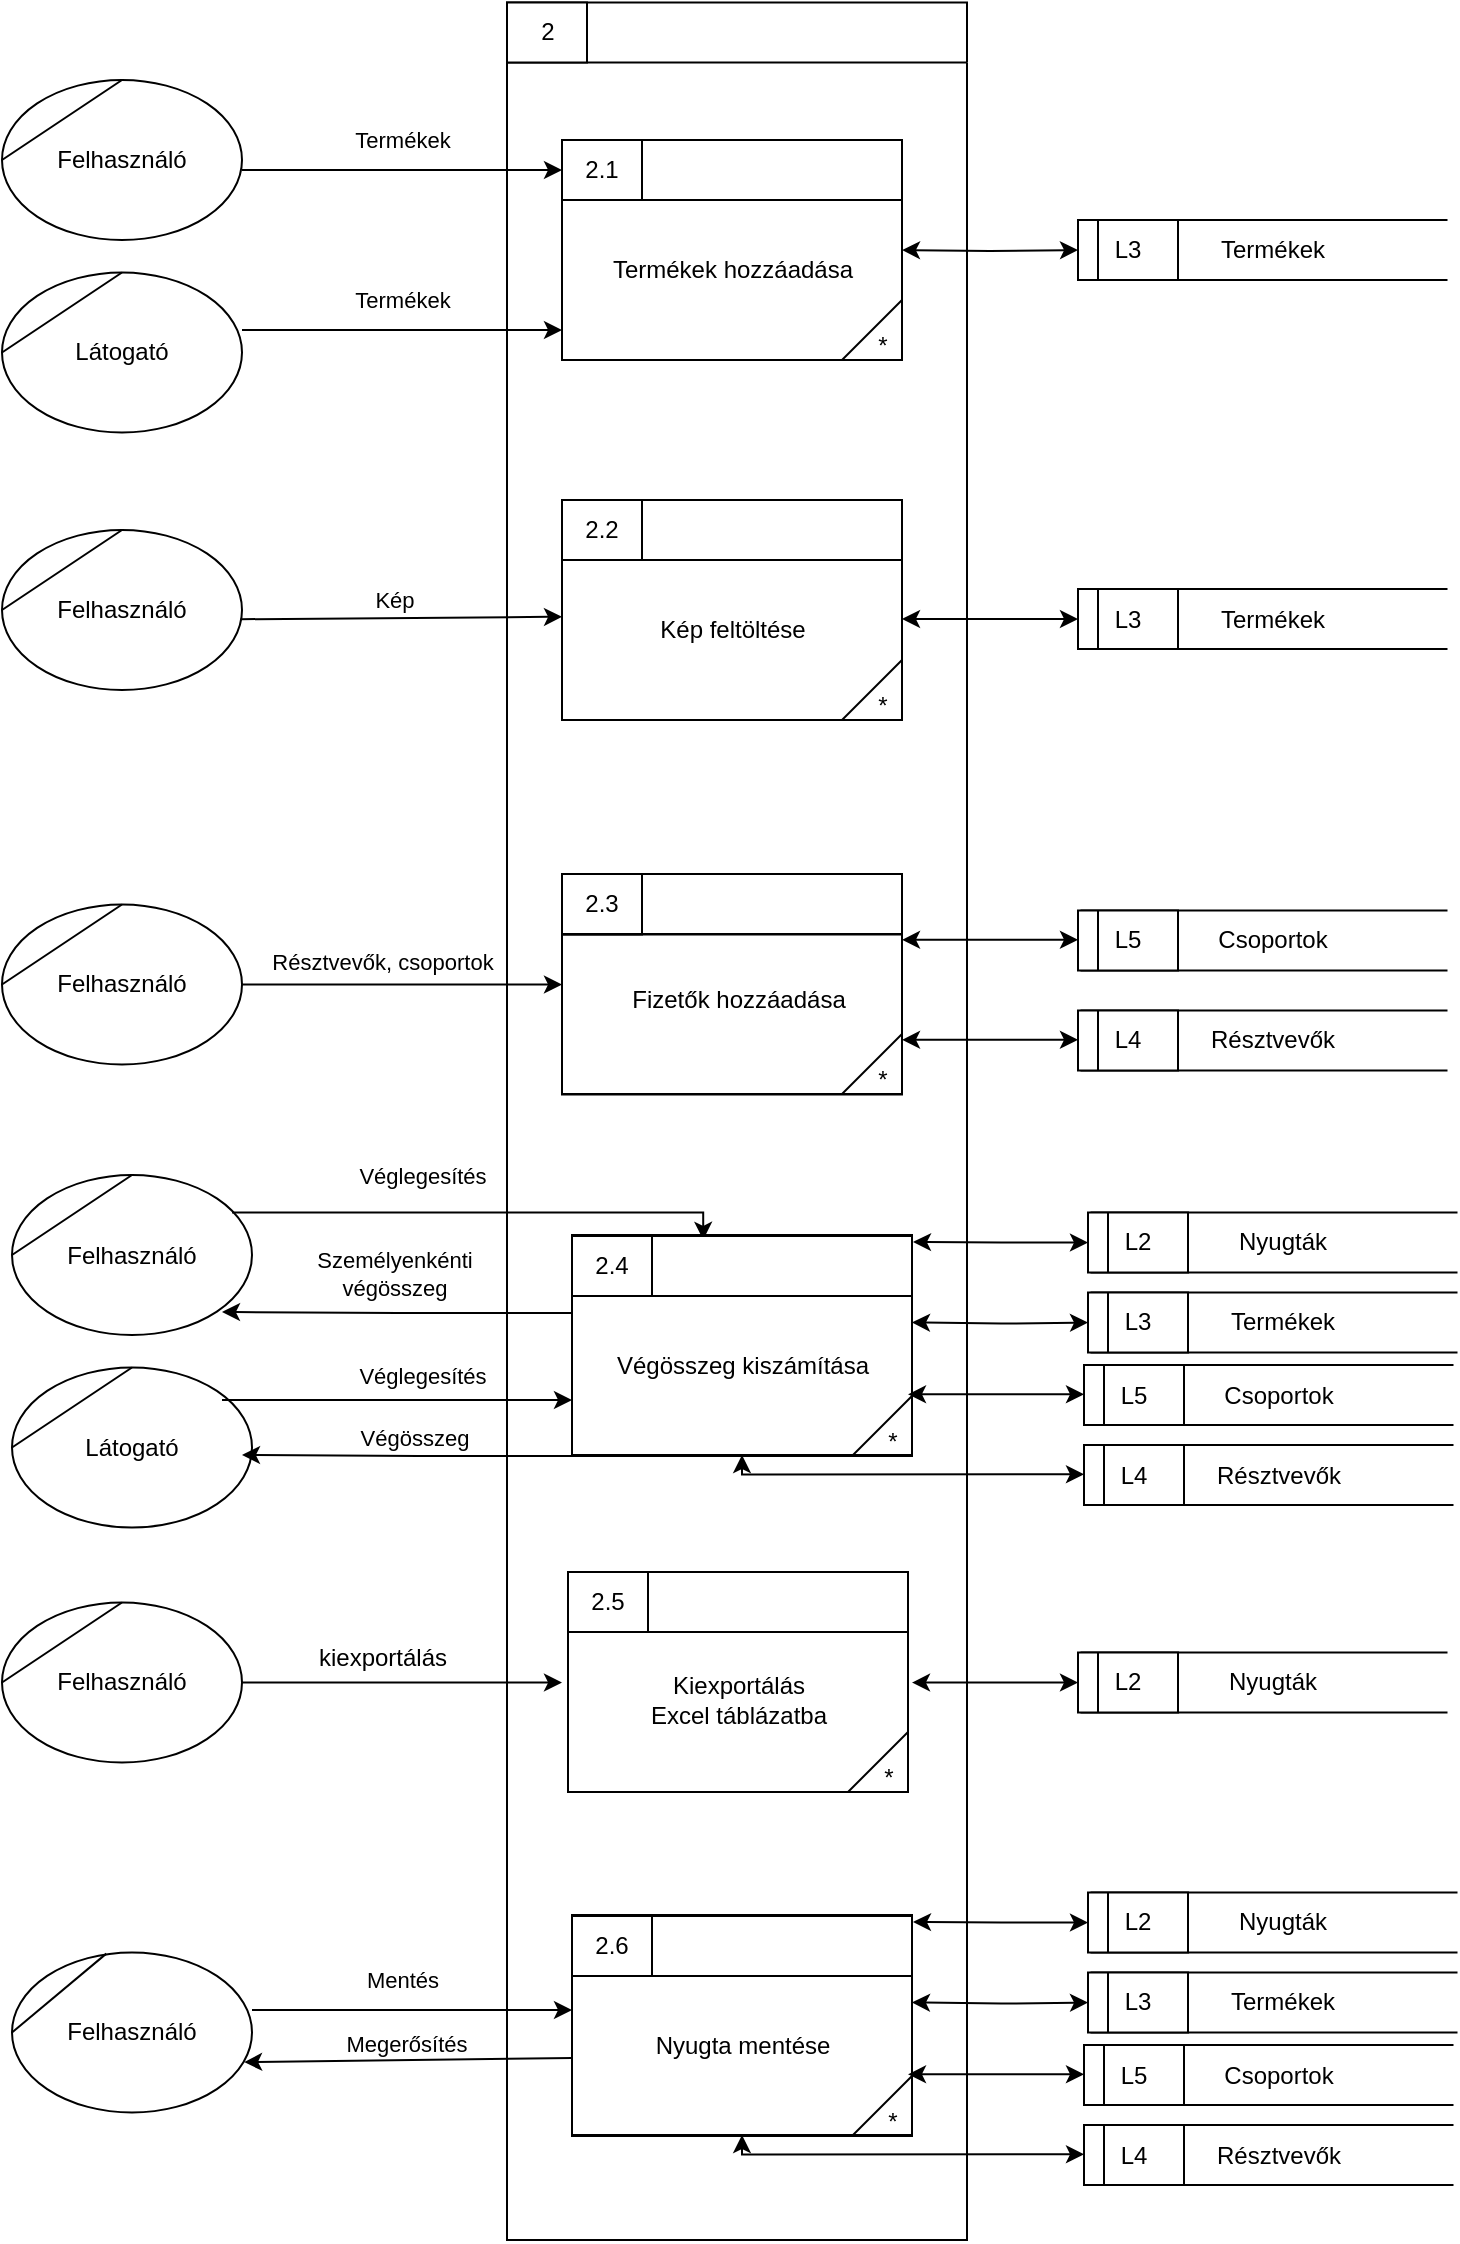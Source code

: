 <mxfile version="22.0.8" type="device">
  <diagram name="Page-1" id="NcO8Foy-ptRmXESLxO9y">
    <mxGraphModel dx="1909" dy="985" grid="1" gridSize="10" guides="1" tooltips="1" connect="1" arrows="1" fold="1" page="1" pageScale="1" pageWidth="1376" pageHeight="1154" math="0" shadow="0">
      <root>
        <mxCell id="0" />
        <mxCell id="1" parent="0" />
        <mxCell id="7KTR47xMdzolWMkDB3RZ-86" value="Felhasználó" style="ellipse;whiteSpace=wrap;html=1;container=1;" vertex="1" parent="1">
          <mxGeometry x="40" y="60" width="120" height="80" as="geometry" />
        </mxCell>
        <mxCell id="7KTR47xMdzolWMkDB3RZ-276" value="Felhasználó" style="ellipse;whiteSpace=wrap;html=1;container=1;" vertex="1" parent="1">
          <mxGeometry x="45" y="607.5" width="120" height="80" as="geometry" />
        </mxCell>
        <mxCell id="7KTR47xMdzolWMkDB3RZ-263" style="edgeStyle=orthogonalEdgeStyle;rounded=0;orthogonalLoop=1;jettySize=auto;html=1;entryX=0.386;entryY=0.022;entryDx=0;entryDy=0;entryPerimeter=0;" edge="1" parent="7KTR47xMdzolWMkDB3RZ-276" target="7KTR47xMdzolWMkDB3RZ-260">
          <mxGeometry relative="1" as="geometry">
            <mxPoint x="110" y="18.75" as="sourcePoint" />
            <mxPoint x="270" y="18.75" as="targetPoint" />
            <Array as="points">
              <mxPoint x="346" y="19" />
            </Array>
          </mxGeometry>
        </mxCell>
        <mxCell id="7KTR47xMdzolWMkDB3RZ-264" value="Véglegesítés" style="edgeLabel;html=1;align=center;verticalAlign=middle;resizable=0;points=[];" vertex="1" connectable="0" parent="7KTR47xMdzolWMkDB3RZ-263">
          <mxGeometry x="-0.256" y="1" relative="1" as="geometry">
            <mxPoint x="2" y="-18" as="offset" />
          </mxGeometry>
        </mxCell>
        <mxCell id="7KTR47xMdzolWMkDB3RZ-75" style="edgeStyle=orthogonalEdgeStyle;rounded=0;orthogonalLoop=1;jettySize=auto;html=1;startArrow=classic;startFill=1;" edge="1" parent="1" target="7KTR47xMdzolWMkDB3RZ-61">
          <mxGeometry relative="1" as="geometry">
            <mxPoint x="578" y="145" as="sourcePoint" />
          </mxGeometry>
        </mxCell>
        <mxCell id="7KTR47xMdzolWMkDB3RZ-61" value="" style="swimlane;whiteSpace=wrap;html=1;startSize=30;" vertex="1" parent="1">
          <mxGeometry x="320" y="90" width="170" height="110" as="geometry" />
        </mxCell>
        <mxCell id="7KTR47xMdzolWMkDB3RZ-62" value="2.1" style="rounded=0;whiteSpace=wrap;html=1;" vertex="1" parent="7KTR47xMdzolWMkDB3RZ-61">
          <mxGeometry width="40" height="30" as="geometry" />
        </mxCell>
        <mxCell id="7KTR47xMdzolWMkDB3RZ-63" value="Termékek hozzáadása" style="text;html=1;align=center;verticalAlign=middle;resizable=0;points=[];autosize=1;strokeColor=none;fillColor=none;" vertex="1" parent="7KTR47xMdzolWMkDB3RZ-61">
          <mxGeometry x="15" y="50" width="140" height="30" as="geometry" />
        </mxCell>
        <mxCell id="7KTR47xMdzolWMkDB3RZ-73" style="edgeStyle=orthogonalEdgeStyle;rounded=0;orthogonalLoop=1;jettySize=auto;html=1;" edge="1" parent="1">
          <mxGeometry relative="1" as="geometry">
            <mxPoint x="160" y="105" as="sourcePoint" />
            <mxPoint x="320" y="105.0" as="targetPoint" />
          </mxGeometry>
        </mxCell>
        <mxCell id="7KTR47xMdzolWMkDB3RZ-226" value="Termékek" style="edgeLabel;html=1;align=center;verticalAlign=middle;resizable=0;points=[];" vertex="1" connectable="0" parent="7KTR47xMdzolWMkDB3RZ-73">
          <mxGeometry x="-0.256" y="1" relative="1" as="geometry">
            <mxPoint x="20" y="-14" as="offset" />
          </mxGeometry>
        </mxCell>
        <mxCell id="7KTR47xMdzolWMkDB3RZ-78" value="" style="group" vertex="1" connectable="0" parent="1">
          <mxGeometry x="320" y="270" width="175" height="118" as="geometry" />
        </mxCell>
        <mxCell id="7KTR47xMdzolWMkDB3RZ-79" value="" style="swimlane;whiteSpace=wrap;html=1;startSize=30;" vertex="1" parent="7KTR47xMdzolWMkDB3RZ-78">
          <mxGeometry width="170" height="110" as="geometry" />
        </mxCell>
        <mxCell id="7KTR47xMdzolWMkDB3RZ-80" value="2.2" style="rounded=0;whiteSpace=wrap;html=1;" vertex="1" parent="7KTR47xMdzolWMkDB3RZ-79">
          <mxGeometry width="40" height="30" as="geometry" />
        </mxCell>
        <mxCell id="7KTR47xMdzolWMkDB3RZ-81" value="" style="endArrow=none;html=1;rounded=0;" edge="1" parent="7KTR47xMdzolWMkDB3RZ-79">
          <mxGeometry width="50" height="50" relative="1" as="geometry">
            <mxPoint x="140" y="110" as="sourcePoint" />
            <mxPoint x="170" y="80" as="targetPoint" />
          </mxGeometry>
        </mxCell>
        <mxCell id="7KTR47xMdzolWMkDB3RZ-83" value="Kép feltöltése" style="text;html=1;align=center;verticalAlign=middle;resizable=0;points=[];autosize=1;strokeColor=none;fillColor=none;" vertex="1" parent="7KTR47xMdzolWMkDB3RZ-79">
          <mxGeometry x="35" y="50" width="100" height="30" as="geometry" />
        </mxCell>
        <mxCell id="7KTR47xMdzolWMkDB3RZ-82" value="*" style="text;html=1;align=center;verticalAlign=middle;resizable=0;points=[];autosize=1;strokeColor=none;fillColor=none;" vertex="1" parent="7KTR47xMdzolWMkDB3RZ-78">
          <mxGeometry x="145" y="88" width="30" height="30" as="geometry" />
        </mxCell>
        <mxCell id="7KTR47xMdzolWMkDB3RZ-85" value="" style="group" vertex="1" connectable="0" parent="1">
          <mxGeometry x="40" y="105" width="120" height="80" as="geometry" />
        </mxCell>
        <mxCell id="7KTR47xMdzolWMkDB3RZ-87" value="" style="endArrow=none;html=1;rounded=0;exitX=0;exitY=0.5;exitDx=0;exitDy=0;" edge="1" parent="7KTR47xMdzolWMkDB3RZ-85" source="7KTR47xMdzolWMkDB3RZ-86">
          <mxGeometry width="50" height="50" relative="1" as="geometry">
            <mxPoint x="10" y="5" as="sourcePoint" />
            <mxPoint x="60" y="-45" as="targetPoint" />
          </mxGeometry>
        </mxCell>
        <mxCell id="7KTR47xMdzolWMkDB3RZ-88" value="" style="group" vertex="1" connectable="0" parent="1">
          <mxGeometry x="40" y="278" width="120" height="80" as="geometry" />
        </mxCell>
        <mxCell id="7KTR47xMdzolWMkDB3RZ-89" value="" style="group" vertex="1" connectable="0" parent="7KTR47xMdzolWMkDB3RZ-88">
          <mxGeometry width="120" height="80" as="geometry" />
        </mxCell>
        <mxCell id="7KTR47xMdzolWMkDB3RZ-90" value="Felhasználó" style="ellipse;whiteSpace=wrap;html=1;container=1;" vertex="1" parent="7KTR47xMdzolWMkDB3RZ-89">
          <mxGeometry y="7" width="120" height="80" as="geometry" />
        </mxCell>
        <mxCell id="7KTR47xMdzolWMkDB3RZ-91" value="" style="endArrow=none;html=1;rounded=0;exitX=0;exitY=0.5;exitDx=0;exitDy=0;" edge="1" parent="7KTR47xMdzolWMkDB3RZ-89" source="7KTR47xMdzolWMkDB3RZ-90">
          <mxGeometry width="50" height="50" relative="1" as="geometry">
            <mxPoint x="10" y="57" as="sourcePoint" />
            <mxPoint x="60" y="7" as="targetPoint" />
          </mxGeometry>
        </mxCell>
        <mxCell id="7KTR47xMdzolWMkDB3RZ-92" style="rounded=0;orthogonalLoop=1;jettySize=auto;html=1;exitX=0.994;exitY=0.328;exitDx=0;exitDy=0;exitPerimeter=0;" edge="1" parent="1">
          <mxGeometry relative="1" as="geometry">
            <mxPoint x="159.28" y="329.62" as="sourcePoint" />
            <mxPoint x="320" y="328.38" as="targetPoint" />
          </mxGeometry>
        </mxCell>
        <mxCell id="7KTR47xMdzolWMkDB3RZ-232" value="Kép" style="edgeLabel;html=1;align=center;verticalAlign=middle;resizable=0;points=[];" vertex="1" connectable="0" parent="7KTR47xMdzolWMkDB3RZ-92">
          <mxGeometry x="-0.045" y="-2" relative="1" as="geometry">
            <mxPoint y="-11" as="offset" />
          </mxGeometry>
        </mxCell>
        <mxCell id="7KTR47xMdzolWMkDB3RZ-96" value="" style="shape=partialRectangle;whiteSpace=wrap;html=1;bottom=1;right=1;left=1;top=0;fillColor=none;routingCenterX=-0.5;rotation=90;" vertex="1" parent="1">
          <mxGeometry x="656" y="770" width="30" height="182.5" as="geometry" />
        </mxCell>
        <mxCell id="7KTR47xMdzolWMkDB3RZ-97" value="L2" style="rounded=0;whiteSpace=wrap;html=1;container=1;" vertex="1" parent="1">
          <mxGeometry x="578" y="846.25" width="50" height="30" as="geometry">
            <mxRectangle x="610" y="396.25" width="50" height="30" as="alternateBounds" />
          </mxGeometry>
        </mxCell>
        <mxCell id="7KTR47xMdzolWMkDB3RZ-98" value="" style="endArrow=none;html=1;rounded=0;entryX=0.25;entryY=0;entryDx=0;entryDy=0;exitX=0.25;exitY=1;exitDx=0;exitDy=0;" edge="1" parent="7KTR47xMdzolWMkDB3RZ-97">
          <mxGeometry width="50" height="50" relative="1" as="geometry">
            <mxPoint x="10" y="30" as="sourcePoint" />
            <mxPoint x="10" as="targetPoint" />
          </mxGeometry>
        </mxCell>
        <mxCell id="7KTR47xMdzolWMkDB3RZ-108" value="Nyugták" style="text;html=1;align=center;verticalAlign=middle;resizable=0;points=[];autosize=1;strokeColor=none;fillColor=none;" vertex="1" parent="1">
          <mxGeometry x="640" y="846.25" width="70" height="30" as="geometry" />
        </mxCell>
        <mxCell id="7KTR47xMdzolWMkDB3RZ-109" value="" style="shape=partialRectangle;whiteSpace=wrap;html=1;bottom=1;right=1;left=1;top=0;fillColor=none;routingCenterX=-0.5;rotation=90;" vertex="1" parent="1">
          <mxGeometry x="656" y="53.75" width="30" height="182.5" as="geometry" />
        </mxCell>
        <mxCell id="7KTR47xMdzolWMkDB3RZ-110" value="L3" style="rounded=0;whiteSpace=wrap;html=1;container=1;" vertex="1" parent="1">
          <mxGeometry x="578" y="130" width="50" height="30" as="geometry">
            <mxRectangle x="610" y="396.25" width="50" height="30" as="alternateBounds" />
          </mxGeometry>
        </mxCell>
        <mxCell id="7KTR47xMdzolWMkDB3RZ-111" value="" style="endArrow=none;html=1;rounded=0;entryX=0.25;entryY=0;entryDx=0;entryDy=0;exitX=0.25;exitY=1;exitDx=0;exitDy=0;" edge="1" parent="7KTR47xMdzolWMkDB3RZ-110">
          <mxGeometry width="50" height="50" relative="1" as="geometry">
            <mxPoint x="10" y="30" as="sourcePoint" />
            <mxPoint x="10" as="targetPoint" />
          </mxGeometry>
        </mxCell>
        <mxCell id="7KTR47xMdzolWMkDB3RZ-112" value="Termékek" style="text;html=1;align=center;verticalAlign=middle;resizable=0;points=[];autosize=1;strokeColor=none;fillColor=none;" vertex="1" parent="1">
          <mxGeometry x="635" y="130" width="80" height="30" as="geometry" />
        </mxCell>
        <mxCell id="7KTR47xMdzolWMkDB3RZ-185" value="" style="group" vertex="1" connectable="0" parent="1">
          <mxGeometry x="40" y="480.25" width="120" height="80" as="geometry" />
        </mxCell>
        <mxCell id="7KTR47xMdzolWMkDB3RZ-186" value="" style="group" vertex="1" connectable="0" parent="7KTR47xMdzolWMkDB3RZ-185">
          <mxGeometry y="-8" width="120" height="80" as="geometry" />
        </mxCell>
        <mxCell id="7KTR47xMdzolWMkDB3RZ-187" value="Felhasználó" style="ellipse;whiteSpace=wrap;html=1;container=1;" vertex="1" parent="7KTR47xMdzolWMkDB3RZ-186">
          <mxGeometry width="120" height="80" as="geometry" />
        </mxCell>
        <mxCell id="7KTR47xMdzolWMkDB3RZ-188" value="" style="endArrow=none;html=1;rounded=0;exitX=0;exitY=0.5;exitDx=0;exitDy=0;" edge="1" parent="7KTR47xMdzolWMkDB3RZ-186" source="7KTR47xMdzolWMkDB3RZ-187">
          <mxGeometry width="50" height="50" relative="1" as="geometry">
            <mxPoint x="10" y="50" as="sourcePoint" />
            <mxPoint x="60" as="targetPoint" />
          </mxGeometry>
        </mxCell>
        <mxCell id="7KTR47xMdzolWMkDB3RZ-189" value="" style="swimlane;whiteSpace=wrap;html=1;startSize=30;" vertex="1" parent="1">
          <mxGeometry x="320" y="457.25" width="170" height="110" as="geometry" />
        </mxCell>
        <mxCell id="7KTR47xMdzolWMkDB3RZ-190" value="2.3" style="rounded=0;whiteSpace=wrap;html=1;" vertex="1" parent="7KTR47xMdzolWMkDB3RZ-189">
          <mxGeometry width="40" height="30" as="geometry" />
        </mxCell>
        <mxCell id="7KTR47xMdzolWMkDB3RZ-191" value="Fizetők hozzáadása" style="text;html=1;align=center;verticalAlign=middle;resizable=0;points=[];autosize=1;strokeColor=none;fillColor=none;" vertex="1" parent="7KTR47xMdzolWMkDB3RZ-189">
          <mxGeometry x="22.5" y="48" width="130" height="30" as="geometry" />
        </mxCell>
        <mxCell id="7KTR47xMdzolWMkDB3RZ-192" value="" style="shape=partialRectangle;whiteSpace=wrap;html=1;bottom=1;right=1;left=1;top=0;fillColor=none;routingCenterX=-0.5;rotation=90;" vertex="1" parent="1">
          <mxGeometry x="656" y="449" width="30" height="182.5" as="geometry" />
        </mxCell>
        <mxCell id="7KTR47xMdzolWMkDB3RZ-193" value="L4" style="rounded=0;whiteSpace=wrap;html=1;container=1;" vertex="1" parent="1">
          <mxGeometry x="578" y="525.25" width="50" height="30" as="geometry">
            <mxRectangle x="610" y="396.25" width="50" height="30" as="alternateBounds" />
          </mxGeometry>
        </mxCell>
        <mxCell id="7KTR47xMdzolWMkDB3RZ-194" value="" style="endArrow=none;html=1;rounded=0;entryX=0.25;entryY=0;entryDx=0;entryDy=0;exitX=0.25;exitY=1;exitDx=0;exitDy=0;" edge="1" parent="7KTR47xMdzolWMkDB3RZ-193">
          <mxGeometry width="50" height="50" relative="1" as="geometry">
            <mxPoint x="10" y="30" as="sourcePoint" />
            <mxPoint x="10" as="targetPoint" />
          </mxGeometry>
        </mxCell>
        <mxCell id="7KTR47xMdzolWMkDB3RZ-195" value="Résztvevők" style="text;html=1;align=center;verticalAlign=middle;resizable=0;points=[];autosize=1;strokeColor=none;fillColor=none;" vertex="1" parent="1">
          <mxGeometry x="630" y="525.25" width="90" height="30" as="geometry" />
        </mxCell>
        <mxCell id="7KTR47xMdzolWMkDB3RZ-196" style="edgeStyle=orthogonalEdgeStyle;rounded=0;orthogonalLoop=1;jettySize=auto;html=1;startArrow=classic;startFill=1;" edge="1" parent="1">
          <mxGeometry relative="1" as="geometry">
            <mxPoint x="578" y="539.91" as="sourcePoint" />
            <mxPoint x="490" y="539.91" as="targetPoint" />
          </mxGeometry>
        </mxCell>
        <mxCell id="7KTR47xMdzolWMkDB3RZ-197" style="rounded=0;orthogonalLoop=1;jettySize=auto;html=1;" edge="1" parent="1" source="7KTR47xMdzolWMkDB3RZ-187" target="7KTR47xMdzolWMkDB3RZ-189">
          <mxGeometry relative="1" as="geometry">
            <mxPoint x="159" y="505.25" as="sourcePoint" />
            <mxPoint x="320" y="504.25" as="targetPoint" />
          </mxGeometry>
        </mxCell>
        <mxCell id="7KTR47xMdzolWMkDB3RZ-198" value="Résztvevők, csoportok" style="edgeLabel;html=1;align=center;verticalAlign=middle;resizable=0;points=[];" vertex="1" connectable="0" parent="7KTR47xMdzolWMkDB3RZ-197">
          <mxGeometry x="-0.163" y="2" relative="1" as="geometry">
            <mxPoint x="3" y="-10" as="offset" />
          </mxGeometry>
        </mxCell>
        <mxCell id="7KTR47xMdzolWMkDB3RZ-199" value="" style="shape=partialRectangle;whiteSpace=wrap;html=1;bottom=1;right=1;left=1;top=0;fillColor=none;routingCenterX=-0.5;rotation=90;" vertex="1" parent="1">
          <mxGeometry x="656" y="399" width="30" height="182.5" as="geometry" />
        </mxCell>
        <mxCell id="7KTR47xMdzolWMkDB3RZ-200" value="L5" style="rounded=0;whiteSpace=wrap;html=1;container=1;" vertex="1" parent="1">
          <mxGeometry x="578" y="475.25" width="50" height="30" as="geometry">
            <mxRectangle x="610" y="396.25" width="50" height="30" as="alternateBounds" />
          </mxGeometry>
        </mxCell>
        <mxCell id="7KTR47xMdzolWMkDB3RZ-201" value="" style="endArrow=none;html=1;rounded=0;entryX=0.25;entryY=0;entryDx=0;entryDy=0;exitX=0.25;exitY=1;exitDx=0;exitDy=0;" edge="1" parent="7KTR47xMdzolWMkDB3RZ-200">
          <mxGeometry width="50" height="50" relative="1" as="geometry">
            <mxPoint x="10" y="30" as="sourcePoint" />
            <mxPoint x="10" as="targetPoint" />
          </mxGeometry>
        </mxCell>
        <mxCell id="7KTR47xMdzolWMkDB3RZ-202" value="Csoportok" style="text;html=1;align=center;verticalAlign=middle;resizable=0;points=[];autosize=1;strokeColor=none;fillColor=none;" vertex="1" parent="1">
          <mxGeometry x="635" y="475.25" width="80" height="30" as="geometry" />
        </mxCell>
        <mxCell id="7KTR47xMdzolWMkDB3RZ-203" style="edgeStyle=orthogonalEdgeStyle;rounded=0;orthogonalLoop=1;jettySize=auto;html=1;startArrow=classic;startFill=1;" edge="1" parent="1">
          <mxGeometry relative="1" as="geometry">
            <mxPoint x="578" y="489.91" as="sourcePoint" />
            <mxPoint x="490" y="489.91" as="targetPoint" />
          </mxGeometry>
        </mxCell>
        <mxCell id="7KTR47xMdzolWMkDB3RZ-207" style="edgeStyle=orthogonalEdgeStyle;rounded=0;orthogonalLoop=1;jettySize=auto;html=1;startArrow=classic;startFill=1;" edge="1" parent="1">
          <mxGeometry relative="1" as="geometry">
            <mxPoint x="578" y="861.25" as="sourcePoint" />
            <mxPoint x="495" y="861.292" as="targetPoint" />
          </mxGeometry>
        </mxCell>
        <mxCell id="7KTR47xMdzolWMkDB3RZ-212" style="edgeStyle=orthogonalEdgeStyle;rounded=0;orthogonalLoop=1;jettySize=auto;html=1;" edge="1" parent="1">
          <mxGeometry relative="1" as="geometry">
            <mxPoint x="160" y="861.25" as="sourcePoint" />
            <mxPoint x="320" y="861.292" as="targetPoint" />
          </mxGeometry>
        </mxCell>
        <mxCell id="7KTR47xMdzolWMkDB3RZ-213" value="kiexportálás" style="text;html=1;align=center;verticalAlign=middle;resizable=0;points=[];autosize=1;strokeColor=none;fillColor=none;" vertex="1" parent="1">
          <mxGeometry x="185" y="834.25" width="90" height="30" as="geometry" />
        </mxCell>
        <mxCell id="7KTR47xMdzolWMkDB3RZ-220" value="" style="group" vertex="1" connectable="0" parent="1">
          <mxGeometry x="40" y="162" width="120" height="80" as="geometry" />
        </mxCell>
        <mxCell id="7KTR47xMdzolWMkDB3RZ-221" value="" style="group" vertex="1" connectable="0" parent="7KTR47xMdzolWMkDB3RZ-220">
          <mxGeometry y="-5.75" width="120" height="80" as="geometry" />
        </mxCell>
        <mxCell id="7KTR47xMdzolWMkDB3RZ-222" value="Látogató" style="ellipse;whiteSpace=wrap;html=1;container=1;" vertex="1" parent="7KTR47xMdzolWMkDB3RZ-221">
          <mxGeometry width="120" height="80" as="geometry" />
        </mxCell>
        <mxCell id="7KTR47xMdzolWMkDB3RZ-277" value="" style="endArrow=none;html=1;rounded=0;exitX=0;exitY=0.5;exitDx=0;exitDy=0;" edge="1" parent="7KTR47xMdzolWMkDB3RZ-222">
          <mxGeometry width="50" height="50" relative="1" as="geometry">
            <mxPoint y="40" as="sourcePoint" />
            <mxPoint x="60" as="targetPoint" />
          </mxGeometry>
        </mxCell>
        <mxCell id="7KTR47xMdzolWMkDB3RZ-224" style="edgeStyle=orthogonalEdgeStyle;rounded=0;orthogonalLoop=1;jettySize=auto;html=1;" edge="1" parent="1">
          <mxGeometry relative="1" as="geometry">
            <mxPoint x="160" y="185" as="sourcePoint" />
            <mxPoint x="320" y="185.0" as="targetPoint" />
          </mxGeometry>
        </mxCell>
        <mxCell id="7KTR47xMdzolWMkDB3RZ-227" value="Termékek" style="edgeLabel;html=1;align=center;verticalAlign=middle;resizable=0;points=[];" vertex="1" connectable="0" parent="7KTR47xMdzolWMkDB3RZ-224">
          <mxGeometry x="-0.084" y="3" relative="1" as="geometry">
            <mxPoint x="6" y="-12" as="offset" />
          </mxGeometry>
        </mxCell>
        <mxCell id="7KTR47xMdzolWMkDB3RZ-233" style="edgeStyle=orthogonalEdgeStyle;rounded=0;orthogonalLoop=1;jettySize=auto;html=1;startArrow=classic;startFill=1;" edge="1" parent="1">
          <mxGeometry relative="1" as="geometry">
            <mxPoint x="578" y="329.5" as="sourcePoint" />
            <mxPoint x="490" y="329.5" as="targetPoint" />
          </mxGeometry>
        </mxCell>
        <mxCell id="7KTR47xMdzolWMkDB3RZ-234" value="" style="shape=partialRectangle;whiteSpace=wrap;html=1;bottom=1;right=1;left=1;top=0;fillColor=none;routingCenterX=-0.5;rotation=90;" vertex="1" parent="1">
          <mxGeometry x="656" y="238.25" width="30" height="182.5" as="geometry" />
        </mxCell>
        <mxCell id="7KTR47xMdzolWMkDB3RZ-235" value="L3" style="rounded=0;whiteSpace=wrap;html=1;container=1;" vertex="1" parent="1">
          <mxGeometry x="578" y="314.5" width="50" height="30" as="geometry">
            <mxRectangle x="610" y="396.25" width="50" height="30" as="alternateBounds" />
          </mxGeometry>
        </mxCell>
        <mxCell id="7KTR47xMdzolWMkDB3RZ-236" value="" style="endArrow=none;html=1;rounded=0;entryX=0.25;entryY=0;entryDx=0;entryDy=0;exitX=0.25;exitY=1;exitDx=0;exitDy=0;" edge="1" parent="7KTR47xMdzolWMkDB3RZ-235">
          <mxGeometry width="50" height="50" relative="1" as="geometry">
            <mxPoint x="10" y="30" as="sourcePoint" />
            <mxPoint x="10" as="targetPoint" />
          </mxGeometry>
        </mxCell>
        <mxCell id="7KTR47xMdzolWMkDB3RZ-237" value="Termékek" style="text;html=1;align=center;verticalAlign=middle;resizable=0;points=[];autosize=1;strokeColor=none;fillColor=none;" vertex="1" parent="1">
          <mxGeometry x="635" y="314.5" width="80" height="30" as="geometry" />
        </mxCell>
        <mxCell id="7KTR47xMdzolWMkDB3RZ-239" value="" style="group" vertex="1" connectable="0" parent="1">
          <mxGeometry x="40" y="821.25" width="120" height="80" as="geometry" />
        </mxCell>
        <mxCell id="7KTR47xMdzolWMkDB3RZ-240" value="Felhasználó" style="ellipse;whiteSpace=wrap;html=1;container=1;" vertex="1" parent="7KTR47xMdzolWMkDB3RZ-239">
          <mxGeometry width="120" height="80" as="geometry" />
        </mxCell>
        <mxCell id="7KTR47xMdzolWMkDB3RZ-241" value="" style="endArrow=none;html=1;rounded=0;exitX=0;exitY=0.5;exitDx=0;exitDy=0;" edge="1" parent="7KTR47xMdzolWMkDB3RZ-239" source="7KTR47xMdzolWMkDB3RZ-240">
          <mxGeometry width="50" height="50" relative="1" as="geometry">
            <mxPoint x="10" y="50" as="sourcePoint" />
            <mxPoint x="60" as="targetPoint" />
          </mxGeometry>
        </mxCell>
        <mxCell id="7KTR47xMdzolWMkDB3RZ-259" style="edgeStyle=orthogonalEdgeStyle;rounded=0;orthogonalLoop=1;jettySize=auto;html=1;startArrow=classic;startFill=1;" edge="1" parent="1">
          <mxGeometry relative="1" as="geometry">
            <mxPoint x="583" y="681.25" as="sourcePoint" />
            <mxPoint x="495" y="681.224" as="targetPoint" />
          </mxGeometry>
        </mxCell>
        <mxCell id="7KTR47xMdzolWMkDB3RZ-260" value="" style="swimlane;whiteSpace=wrap;html=1;startSize=30;" vertex="1" parent="1">
          <mxGeometry x="325" y="637.5" width="170" height="110" as="geometry" />
        </mxCell>
        <mxCell id="7KTR47xMdzolWMkDB3RZ-261" value="2.4" style="rounded=0;whiteSpace=wrap;html=1;" vertex="1" parent="7KTR47xMdzolWMkDB3RZ-260">
          <mxGeometry width="40" height="30" as="geometry" />
        </mxCell>
        <mxCell id="7KTR47xMdzolWMkDB3RZ-262" value="Végösszeg kiszámítása" style="text;html=1;align=center;verticalAlign=middle;resizable=0;points=[];autosize=1;strokeColor=none;fillColor=none;" vertex="1" parent="7KTR47xMdzolWMkDB3RZ-260">
          <mxGeometry x="10" y="50" width="150" height="30" as="geometry" />
        </mxCell>
        <mxCell id="7KTR47xMdzolWMkDB3RZ-265" value="" style="group" vertex="1" connectable="0" parent="1">
          <mxGeometry x="45" y="652.5" width="120" height="80" as="geometry" />
        </mxCell>
        <mxCell id="7KTR47xMdzolWMkDB3RZ-266" value="" style="endArrow=none;html=1;rounded=0;exitX=0;exitY=0.5;exitDx=0;exitDy=0;" edge="1" parent="7KTR47xMdzolWMkDB3RZ-265" source="7KTR47xMdzolWMkDB3RZ-276">
          <mxGeometry width="50" height="50" relative="1" as="geometry">
            <mxPoint x="10" y="5" as="sourcePoint" />
            <mxPoint x="60" y="-45" as="targetPoint" />
          </mxGeometry>
        </mxCell>
        <mxCell id="7KTR47xMdzolWMkDB3RZ-267" value="" style="shape=partialRectangle;whiteSpace=wrap;html=1;bottom=1;right=1;left=1;top=0;fillColor=none;routingCenterX=-0.5;rotation=90;" vertex="1" parent="1">
          <mxGeometry x="661" y="590" width="30" height="182.5" as="geometry" />
        </mxCell>
        <mxCell id="7KTR47xMdzolWMkDB3RZ-268" value="L3" style="rounded=0;whiteSpace=wrap;html=1;container=1;" vertex="1" parent="1">
          <mxGeometry x="583" y="666.25" width="50" height="30" as="geometry">
            <mxRectangle x="610" y="396.25" width="50" height="30" as="alternateBounds" />
          </mxGeometry>
        </mxCell>
        <mxCell id="7KTR47xMdzolWMkDB3RZ-269" value="" style="endArrow=none;html=1;rounded=0;entryX=0.25;entryY=0;entryDx=0;entryDy=0;exitX=0.25;exitY=1;exitDx=0;exitDy=0;" edge="1" parent="7KTR47xMdzolWMkDB3RZ-268">
          <mxGeometry width="50" height="50" relative="1" as="geometry">
            <mxPoint x="10" y="30" as="sourcePoint" />
            <mxPoint x="10" as="targetPoint" />
          </mxGeometry>
        </mxCell>
        <mxCell id="7KTR47xMdzolWMkDB3RZ-270" value="Termékek" style="text;html=1;align=center;verticalAlign=middle;resizable=0;points=[];autosize=1;strokeColor=none;fillColor=none;" vertex="1" parent="1">
          <mxGeometry x="640" y="666.25" width="80" height="30" as="geometry" />
        </mxCell>
        <mxCell id="7KTR47xMdzolWMkDB3RZ-271" value="" style="group" vertex="1" connectable="0" parent="1">
          <mxGeometry x="45" y="709.5" width="120" height="80" as="geometry" />
        </mxCell>
        <mxCell id="7KTR47xMdzolWMkDB3RZ-272" value="" style="group" vertex="1" connectable="0" parent="7KTR47xMdzolWMkDB3RZ-271">
          <mxGeometry y="-5.75" width="120" height="80" as="geometry" />
        </mxCell>
        <mxCell id="7KTR47xMdzolWMkDB3RZ-273" value="Látogató" style="ellipse;whiteSpace=wrap;html=1;container=1;" vertex="1" parent="7KTR47xMdzolWMkDB3RZ-272">
          <mxGeometry width="120" height="80" as="geometry" />
        </mxCell>
        <mxCell id="7KTR47xMdzolWMkDB3RZ-278" value="" style="endArrow=none;html=1;rounded=0;exitX=0;exitY=0.5;exitDx=0;exitDy=0;" edge="1" parent="7KTR47xMdzolWMkDB3RZ-273">
          <mxGeometry width="50" height="50" relative="1" as="geometry">
            <mxPoint y="40" as="sourcePoint" />
            <mxPoint x="60" as="targetPoint" />
          </mxGeometry>
        </mxCell>
        <mxCell id="7KTR47xMdzolWMkDB3RZ-274" style="edgeStyle=orthogonalEdgeStyle;rounded=0;orthogonalLoop=1;jettySize=auto;html=1;" edge="1" parent="1">
          <mxGeometry relative="1" as="geometry">
            <mxPoint x="150" y="720" as="sourcePoint" />
            <mxPoint x="325" y="720.0" as="targetPoint" />
          </mxGeometry>
        </mxCell>
        <mxCell id="7KTR47xMdzolWMkDB3RZ-275" value="Véglegesítés" style="edgeLabel;html=1;align=center;verticalAlign=middle;resizable=0;points=[];" vertex="1" connectable="0" parent="7KTR47xMdzolWMkDB3RZ-274">
          <mxGeometry x="-0.084" y="3" relative="1" as="geometry">
            <mxPoint x="20" y="-9" as="offset" />
          </mxGeometry>
        </mxCell>
        <mxCell id="7KTR47xMdzolWMkDB3RZ-279" style="edgeStyle=orthogonalEdgeStyle;rounded=0;orthogonalLoop=1;jettySize=auto;html=1;startArrow=classic;startFill=1;endArrow=none;endFill=0;" edge="1" parent="1">
          <mxGeometry relative="1" as="geometry">
            <mxPoint x="150" y="676" as="sourcePoint" />
            <mxPoint x="325" y="676.45" as="targetPoint" />
          </mxGeometry>
        </mxCell>
        <mxCell id="7KTR47xMdzolWMkDB3RZ-280" value="Személyenkénti&lt;br&gt;végösszeg" style="edgeLabel;html=1;align=center;verticalAlign=middle;resizable=0;points=[];" vertex="1" connectable="0" parent="7KTR47xMdzolWMkDB3RZ-279">
          <mxGeometry x="-0.256" y="1" relative="1" as="geometry">
            <mxPoint x="20" y="-19" as="offset" />
          </mxGeometry>
        </mxCell>
        <mxCell id="7KTR47xMdzolWMkDB3RZ-283" style="edgeStyle=orthogonalEdgeStyle;rounded=0;orthogonalLoop=1;jettySize=auto;html=1;startArrow=classic;startFill=1;endArrow=none;endFill=0;" edge="1" parent="1">
          <mxGeometry relative="1" as="geometry">
            <mxPoint x="160" y="747.5" as="sourcePoint" />
            <mxPoint x="335" y="747.95" as="targetPoint" />
          </mxGeometry>
        </mxCell>
        <mxCell id="7KTR47xMdzolWMkDB3RZ-284" value="Végösszeg" style="edgeLabel;html=1;align=center;verticalAlign=middle;resizable=0;points=[];" vertex="1" connectable="0" parent="7KTR47xMdzolWMkDB3RZ-283">
          <mxGeometry x="-0.256" y="1" relative="1" as="geometry">
            <mxPoint x="20" y="-8" as="offset" />
          </mxGeometry>
        </mxCell>
        <mxCell id="7KTR47xMdzolWMkDB3RZ-285" value="" style="shape=partialRectangle;whiteSpace=wrap;html=1;bottom=1;right=1;left=1;top=0;fillColor=none;routingCenterX=-0.5;rotation=90;" vertex="1" parent="1">
          <mxGeometry x="661" y="550" width="30" height="182.5" as="geometry" />
        </mxCell>
        <mxCell id="7KTR47xMdzolWMkDB3RZ-286" value="L2" style="rounded=0;whiteSpace=wrap;html=1;container=1;" vertex="1" parent="1">
          <mxGeometry x="583" y="626.25" width="50" height="30" as="geometry">
            <mxRectangle x="610" y="396.25" width="50" height="30" as="alternateBounds" />
          </mxGeometry>
        </mxCell>
        <mxCell id="7KTR47xMdzolWMkDB3RZ-287" value="" style="endArrow=none;html=1;rounded=0;entryX=0.25;entryY=0;entryDx=0;entryDy=0;exitX=0.25;exitY=1;exitDx=0;exitDy=0;" edge="1" parent="7KTR47xMdzolWMkDB3RZ-286">
          <mxGeometry width="50" height="50" relative="1" as="geometry">
            <mxPoint x="10" y="30" as="sourcePoint" />
            <mxPoint x="10" as="targetPoint" />
          </mxGeometry>
        </mxCell>
        <mxCell id="7KTR47xMdzolWMkDB3RZ-288" value="Nyugták" style="text;html=1;align=center;verticalAlign=middle;resizable=0;points=[];autosize=1;strokeColor=none;fillColor=none;" vertex="1" parent="1">
          <mxGeometry x="645" y="626.25" width="70" height="30" as="geometry" />
        </mxCell>
        <mxCell id="7KTR47xMdzolWMkDB3RZ-289" style="edgeStyle=orthogonalEdgeStyle;rounded=0;orthogonalLoop=1;jettySize=auto;html=1;startArrow=classic;startFill=1;exitX=0;exitY=0.5;exitDx=0;exitDy=0;" edge="1" parent="1" source="7KTR47xMdzolWMkDB3RZ-286">
          <mxGeometry relative="1" as="geometry">
            <mxPoint x="580" y="640" as="sourcePoint" />
            <mxPoint x="495.5" y="641" as="targetPoint" />
          </mxGeometry>
        </mxCell>
        <mxCell id="7KTR47xMdzolWMkDB3RZ-290" value="" style="shape=partialRectangle;whiteSpace=wrap;html=1;bottom=1;right=1;left=1;top=0;fillColor=none;routingCenterX=-0.5;rotation=90;" vertex="1" parent="1">
          <mxGeometry x="659" y="666.25" width="30" height="182.5" as="geometry" />
        </mxCell>
        <mxCell id="7KTR47xMdzolWMkDB3RZ-291" value="L4" style="rounded=0;whiteSpace=wrap;html=1;container=1;" vertex="1" parent="1">
          <mxGeometry x="581" y="742.5" width="50" height="30" as="geometry">
            <mxRectangle x="610" y="396.25" width="50" height="30" as="alternateBounds" />
          </mxGeometry>
        </mxCell>
        <mxCell id="7KTR47xMdzolWMkDB3RZ-292" value="" style="endArrow=none;html=1;rounded=0;entryX=0.25;entryY=0;entryDx=0;entryDy=0;exitX=0.25;exitY=1;exitDx=0;exitDy=0;" edge="1" parent="7KTR47xMdzolWMkDB3RZ-291">
          <mxGeometry width="50" height="50" relative="1" as="geometry">
            <mxPoint x="10" y="30" as="sourcePoint" />
            <mxPoint x="10" as="targetPoint" />
          </mxGeometry>
        </mxCell>
        <mxCell id="7KTR47xMdzolWMkDB3RZ-293" value="Résztvevők" style="text;html=1;align=center;verticalAlign=middle;resizable=0;points=[];autosize=1;strokeColor=none;fillColor=none;" vertex="1" parent="1">
          <mxGeometry x="633" y="742.5" width="90" height="30" as="geometry" />
        </mxCell>
        <mxCell id="7KTR47xMdzolWMkDB3RZ-294" style="edgeStyle=orthogonalEdgeStyle;rounded=0;orthogonalLoop=1;jettySize=auto;html=1;startArrow=classic;startFill=1;" edge="1" parent="1" target="7KTR47xMdzolWMkDB3RZ-260">
          <mxGeometry relative="1" as="geometry">
            <mxPoint x="581" y="757.16" as="sourcePoint" />
            <mxPoint x="493" y="757.16" as="targetPoint" />
            <Array as="points">
              <mxPoint x="410" y="757" />
            </Array>
          </mxGeometry>
        </mxCell>
        <mxCell id="7KTR47xMdzolWMkDB3RZ-295" value="" style="shape=partialRectangle;whiteSpace=wrap;html=1;bottom=1;right=1;left=1;top=0;fillColor=none;routingCenterX=-0.5;rotation=90;" vertex="1" parent="1">
          <mxGeometry x="659" y="626.25" width="30" height="182.5" as="geometry" />
        </mxCell>
        <mxCell id="7KTR47xMdzolWMkDB3RZ-296" value="L5" style="rounded=0;whiteSpace=wrap;html=1;container=1;" vertex="1" parent="1">
          <mxGeometry x="581" y="702.5" width="50" height="30" as="geometry">
            <mxRectangle x="610" y="396.25" width="50" height="30" as="alternateBounds" />
          </mxGeometry>
        </mxCell>
        <mxCell id="7KTR47xMdzolWMkDB3RZ-297" value="" style="endArrow=none;html=1;rounded=0;entryX=0.25;entryY=0;entryDx=0;entryDy=0;exitX=0.25;exitY=1;exitDx=0;exitDy=0;" edge="1" parent="7KTR47xMdzolWMkDB3RZ-296">
          <mxGeometry width="50" height="50" relative="1" as="geometry">
            <mxPoint x="10" y="30" as="sourcePoint" />
            <mxPoint x="10" as="targetPoint" />
          </mxGeometry>
        </mxCell>
        <mxCell id="7KTR47xMdzolWMkDB3RZ-298" value="Csoportok" style="text;html=1;align=center;verticalAlign=middle;resizable=0;points=[];autosize=1;strokeColor=none;fillColor=none;" vertex="1" parent="1">
          <mxGeometry x="638" y="702.5" width="80" height="30" as="geometry" />
        </mxCell>
        <mxCell id="7KTR47xMdzolWMkDB3RZ-299" style="edgeStyle=orthogonalEdgeStyle;rounded=0;orthogonalLoop=1;jettySize=auto;html=1;startArrow=classic;startFill=1;" edge="1" parent="1">
          <mxGeometry relative="1" as="geometry">
            <mxPoint x="581" y="717.16" as="sourcePoint" />
            <mxPoint x="493" y="717.16" as="targetPoint" />
          </mxGeometry>
        </mxCell>
        <mxCell id="7KTR47xMdzolWMkDB3RZ-302" style="edgeStyle=orthogonalEdgeStyle;rounded=0;orthogonalLoop=1;jettySize=auto;html=1;startArrow=classic;startFill=1;" edge="1" parent="1">
          <mxGeometry relative="1" as="geometry">
            <mxPoint x="583" y="1021.25" as="sourcePoint" />
            <mxPoint x="495" y="1021.224" as="targetPoint" />
          </mxGeometry>
        </mxCell>
        <mxCell id="7KTR47xMdzolWMkDB3RZ-303" value="" style="swimlane;whiteSpace=wrap;html=1;startSize=30;" vertex="1" parent="1">
          <mxGeometry x="325" y="977.5" width="170" height="110" as="geometry" />
        </mxCell>
        <mxCell id="7KTR47xMdzolWMkDB3RZ-304" value="2.6" style="rounded=0;whiteSpace=wrap;html=1;" vertex="1" parent="7KTR47xMdzolWMkDB3RZ-303">
          <mxGeometry width="40" height="30" as="geometry" />
        </mxCell>
        <mxCell id="7KTR47xMdzolWMkDB3RZ-305" value="Nyugta mentése" style="text;html=1;align=center;verticalAlign=middle;resizable=0;points=[];autosize=1;strokeColor=none;fillColor=none;" vertex="1" parent="7KTR47xMdzolWMkDB3RZ-303">
          <mxGeometry x="30" y="50" width="110" height="30" as="geometry" />
        </mxCell>
        <mxCell id="7KTR47xMdzolWMkDB3RZ-306" style="edgeStyle=orthogonalEdgeStyle;rounded=0;orthogonalLoop=1;jettySize=auto;html=1;" edge="1" parent="1">
          <mxGeometry relative="1" as="geometry">
            <mxPoint x="165" y="1025" as="sourcePoint" />
            <mxPoint x="325" y="1025" as="targetPoint" />
          </mxGeometry>
        </mxCell>
        <mxCell id="7KTR47xMdzolWMkDB3RZ-307" value="Mentés" style="edgeLabel;html=1;align=center;verticalAlign=middle;resizable=0;points=[];" vertex="1" connectable="0" parent="7KTR47xMdzolWMkDB3RZ-306">
          <mxGeometry x="-0.256" y="1" relative="1" as="geometry">
            <mxPoint x="15" y="-14" as="offset" />
          </mxGeometry>
        </mxCell>
        <mxCell id="7KTR47xMdzolWMkDB3RZ-308" value="" style="group" vertex="1" connectable="0" parent="1">
          <mxGeometry x="45" y="1025" width="120" height="80" as="geometry" />
        </mxCell>
        <mxCell id="7KTR47xMdzolWMkDB3RZ-301" value="Felhasználó" style="ellipse;whiteSpace=wrap;html=1;container=1;" vertex="1" parent="7KTR47xMdzolWMkDB3RZ-308">
          <mxGeometry y="-28.75" width="120" height="80" as="geometry" />
        </mxCell>
        <mxCell id="7KTR47xMdzolWMkDB3RZ-309" value="" style="endArrow=none;html=1;rounded=0;exitX=0;exitY=0.5;exitDx=0;exitDy=0;entryX=0.393;entryY=0.007;entryDx=0;entryDy=0;entryPerimeter=0;" edge="1" parent="7KTR47xMdzolWMkDB3RZ-308" source="7KTR47xMdzolWMkDB3RZ-301" target="7KTR47xMdzolWMkDB3RZ-301">
          <mxGeometry width="50" height="50" relative="1" as="geometry">
            <mxPoint x="10" y="5" as="sourcePoint" />
            <mxPoint x="60" y="-45" as="targetPoint" />
          </mxGeometry>
        </mxCell>
        <mxCell id="7KTR47xMdzolWMkDB3RZ-310" value="" style="shape=partialRectangle;whiteSpace=wrap;html=1;bottom=1;right=1;left=1;top=0;fillColor=none;routingCenterX=-0.5;rotation=90;" vertex="1" parent="1">
          <mxGeometry x="661" y="930" width="30" height="182.5" as="geometry" />
        </mxCell>
        <mxCell id="7KTR47xMdzolWMkDB3RZ-311" value="L3" style="rounded=0;whiteSpace=wrap;html=1;container=1;" vertex="1" parent="1">
          <mxGeometry x="583" y="1006.25" width="50" height="30" as="geometry">
            <mxRectangle x="610" y="396.25" width="50" height="30" as="alternateBounds" />
          </mxGeometry>
        </mxCell>
        <mxCell id="7KTR47xMdzolWMkDB3RZ-312" value="" style="endArrow=none;html=1;rounded=0;entryX=0.25;entryY=0;entryDx=0;entryDy=0;exitX=0.25;exitY=1;exitDx=0;exitDy=0;" edge="1" parent="7KTR47xMdzolWMkDB3RZ-311">
          <mxGeometry width="50" height="50" relative="1" as="geometry">
            <mxPoint x="10" y="30" as="sourcePoint" />
            <mxPoint x="10" as="targetPoint" />
          </mxGeometry>
        </mxCell>
        <mxCell id="7KTR47xMdzolWMkDB3RZ-313" value="Termékek" style="text;html=1;align=center;verticalAlign=middle;resizable=0;points=[];autosize=1;strokeColor=none;fillColor=none;" vertex="1" parent="1">
          <mxGeometry x="640" y="1006.25" width="80" height="30" as="geometry" />
        </mxCell>
        <mxCell id="7KTR47xMdzolWMkDB3RZ-320" style="rounded=0;orthogonalLoop=1;jettySize=auto;html=1;startArrow=classic;startFill=1;endArrow=none;endFill=0;exitX=0.967;exitY=0.685;exitDx=0;exitDy=0;exitPerimeter=0;" edge="1" parent="1" source="7KTR47xMdzolWMkDB3RZ-301">
          <mxGeometry relative="1" as="geometry">
            <mxPoint x="170" y="1050" as="sourcePoint" />
            <mxPoint x="325" y="1048.95" as="targetPoint" />
          </mxGeometry>
        </mxCell>
        <mxCell id="7KTR47xMdzolWMkDB3RZ-321" value="Megerősítés" style="edgeLabel;html=1;align=center;verticalAlign=middle;resizable=0;points=[];" vertex="1" connectable="0" parent="7KTR47xMdzolWMkDB3RZ-320">
          <mxGeometry x="-0.256" y="1" relative="1" as="geometry">
            <mxPoint x="20" y="-8" as="offset" />
          </mxGeometry>
        </mxCell>
        <mxCell id="7KTR47xMdzolWMkDB3RZ-324" value="" style="shape=partialRectangle;whiteSpace=wrap;html=1;bottom=1;right=1;left=1;top=0;fillColor=none;routingCenterX=-0.5;rotation=90;" vertex="1" parent="1">
          <mxGeometry x="661" y="890" width="30" height="182.5" as="geometry" />
        </mxCell>
        <mxCell id="7KTR47xMdzolWMkDB3RZ-325" value="L2" style="rounded=0;whiteSpace=wrap;html=1;container=1;" vertex="1" parent="1">
          <mxGeometry x="583" y="966.25" width="50" height="30" as="geometry">
            <mxRectangle x="610" y="396.25" width="50" height="30" as="alternateBounds" />
          </mxGeometry>
        </mxCell>
        <mxCell id="7KTR47xMdzolWMkDB3RZ-326" value="" style="endArrow=none;html=1;rounded=0;entryX=0.25;entryY=0;entryDx=0;entryDy=0;exitX=0.25;exitY=1;exitDx=0;exitDy=0;" edge="1" parent="7KTR47xMdzolWMkDB3RZ-325">
          <mxGeometry width="50" height="50" relative="1" as="geometry">
            <mxPoint x="10" y="30" as="sourcePoint" />
            <mxPoint x="10" as="targetPoint" />
          </mxGeometry>
        </mxCell>
        <mxCell id="7KTR47xMdzolWMkDB3RZ-327" value="Nyugták" style="text;html=1;align=center;verticalAlign=middle;resizable=0;points=[];autosize=1;strokeColor=none;fillColor=none;" vertex="1" parent="1">
          <mxGeometry x="645" y="966.25" width="70" height="30" as="geometry" />
        </mxCell>
        <mxCell id="7KTR47xMdzolWMkDB3RZ-328" style="edgeStyle=orthogonalEdgeStyle;rounded=0;orthogonalLoop=1;jettySize=auto;html=1;startArrow=classic;startFill=1;exitX=0;exitY=0.5;exitDx=0;exitDy=0;" edge="1" parent="1" source="7KTR47xMdzolWMkDB3RZ-325">
          <mxGeometry relative="1" as="geometry">
            <mxPoint x="580" y="980" as="sourcePoint" />
            <mxPoint x="495.5" y="981" as="targetPoint" />
          </mxGeometry>
        </mxCell>
        <mxCell id="7KTR47xMdzolWMkDB3RZ-329" value="" style="shape=partialRectangle;whiteSpace=wrap;html=1;bottom=1;right=1;left=1;top=0;fillColor=none;routingCenterX=-0.5;rotation=90;" vertex="1" parent="1">
          <mxGeometry x="659" y="1006.25" width="30" height="182.5" as="geometry" />
        </mxCell>
        <mxCell id="7KTR47xMdzolWMkDB3RZ-330" value="L4" style="rounded=0;whiteSpace=wrap;html=1;container=1;" vertex="1" parent="1">
          <mxGeometry x="581" y="1082.5" width="50" height="30" as="geometry">
            <mxRectangle x="610" y="396.25" width="50" height="30" as="alternateBounds" />
          </mxGeometry>
        </mxCell>
        <mxCell id="7KTR47xMdzolWMkDB3RZ-331" value="" style="endArrow=none;html=1;rounded=0;entryX=0.25;entryY=0;entryDx=0;entryDy=0;exitX=0.25;exitY=1;exitDx=0;exitDy=0;" edge="1" parent="7KTR47xMdzolWMkDB3RZ-330">
          <mxGeometry width="50" height="50" relative="1" as="geometry">
            <mxPoint x="10" y="30" as="sourcePoint" />
            <mxPoint x="10" as="targetPoint" />
          </mxGeometry>
        </mxCell>
        <mxCell id="7KTR47xMdzolWMkDB3RZ-332" value="Résztvevők" style="text;html=1;align=center;verticalAlign=middle;resizable=0;points=[];autosize=1;strokeColor=none;fillColor=none;" vertex="1" parent="1">
          <mxGeometry x="633" y="1082.5" width="90" height="30" as="geometry" />
        </mxCell>
        <mxCell id="7KTR47xMdzolWMkDB3RZ-333" style="edgeStyle=orthogonalEdgeStyle;rounded=0;orthogonalLoop=1;jettySize=auto;html=1;startArrow=classic;startFill=1;" edge="1" parent="1" target="7KTR47xMdzolWMkDB3RZ-303">
          <mxGeometry relative="1" as="geometry">
            <mxPoint x="581" y="1097.16" as="sourcePoint" />
            <mxPoint x="493" y="1097.16" as="targetPoint" />
            <Array as="points">
              <mxPoint x="410" y="1097" />
            </Array>
          </mxGeometry>
        </mxCell>
        <mxCell id="7KTR47xMdzolWMkDB3RZ-334" value="" style="shape=partialRectangle;whiteSpace=wrap;html=1;bottom=1;right=1;left=1;top=0;fillColor=none;routingCenterX=-0.5;rotation=90;" vertex="1" parent="1">
          <mxGeometry x="659" y="966.25" width="30" height="182.5" as="geometry" />
        </mxCell>
        <mxCell id="7KTR47xMdzolWMkDB3RZ-335" value="L5" style="rounded=0;whiteSpace=wrap;html=1;container=1;" vertex="1" parent="1">
          <mxGeometry x="581" y="1042.5" width="50" height="30" as="geometry">
            <mxRectangle x="610" y="396.25" width="50" height="30" as="alternateBounds" />
          </mxGeometry>
        </mxCell>
        <mxCell id="7KTR47xMdzolWMkDB3RZ-336" value="" style="endArrow=none;html=1;rounded=0;entryX=0.25;entryY=0;entryDx=0;entryDy=0;exitX=0.25;exitY=1;exitDx=0;exitDy=0;" edge="1" parent="7KTR47xMdzolWMkDB3RZ-335">
          <mxGeometry width="50" height="50" relative="1" as="geometry">
            <mxPoint x="10" y="30" as="sourcePoint" />
            <mxPoint x="10" as="targetPoint" />
          </mxGeometry>
        </mxCell>
        <mxCell id="7KTR47xMdzolWMkDB3RZ-337" value="Csoportok" style="text;html=1;align=center;verticalAlign=middle;resizable=0;points=[];autosize=1;strokeColor=none;fillColor=none;" vertex="1" parent="1">
          <mxGeometry x="638" y="1042.5" width="80" height="30" as="geometry" />
        </mxCell>
        <mxCell id="7KTR47xMdzolWMkDB3RZ-338" style="edgeStyle=orthogonalEdgeStyle;rounded=0;orthogonalLoop=1;jettySize=auto;html=1;startArrow=classic;startFill=1;" edge="1" parent="1">
          <mxGeometry relative="1" as="geometry">
            <mxPoint x="581" y="1057.16" as="sourcePoint" />
            <mxPoint x="493" y="1057.16" as="targetPoint" />
          </mxGeometry>
        </mxCell>
        <mxCell id="7KTR47xMdzolWMkDB3RZ-339" value="" style="swimlane;whiteSpace=wrap;html=1;startSize=30;" vertex="1" parent="1">
          <mxGeometry x="292.5" y="21.25" width="230" height="1118.75" as="geometry" />
        </mxCell>
        <mxCell id="7KTR47xMdzolWMkDB3RZ-354" value="" style="group" vertex="1" connectable="0" parent="7KTR47xMdzolWMkDB3RZ-339">
          <mxGeometry x="27.5" y="435.75" width="175" height="118" as="geometry" />
        </mxCell>
        <mxCell id="7KTR47xMdzolWMkDB3RZ-355" value="" style="swimlane;whiteSpace=wrap;html=1;startSize=30;" vertex="1" parent="7KTR47xMdzolWMkDB3RZ-354">
          <mxGeometry width="170" height="110" as="geometry" />
        </mxCell>
        <mxCell id="7KTR47xMdzolWMkDB3RZ-356" value="2.3" style="rounded=0;whiteSpace=wrap;html=1;" vertex="1" parent="7KTR47xMdzolWMkDB3RZ-355">
          <mxGeometry width="40" height="30" as="geometry" />
        </mxCell>
        <mxCell id="7KTR47xMdzolWMkDB3RZ-357" value="" style="endArrow=none;html=1;rounded=0;" edge="1" parent="7KTR47xMdzolWMkDB3RZ-355">
          <mxGeometry width="50" height="50" relative="1" as="geometry">
            <mxPoint x="140" y="110" as="sourcePoint" />
            <mxPoint x="170" y="80" as="targetPoint" />
          </mxGeometry>
        </mxCell>
        <mxCell id="7KTR47xMdzolWMkDB3RZ-358" value="*" style="text;html=1;align=center;verticalAlign=middle;resizable=0;points=[];autosize=1;strokeColor=none;fillColor=none;" vertex="1" parent="7KTR47xMdzolWMkDB3RZ-354">
          <mxGeometry x="145" y="88" width="30" height="30" as="geometry" />
        </mxCell>
        <mxCell id="7KTR47xMdzolWMkDB3RZ-340" value="2" style="rounded=0;whiteSpace=wrap;html=1;" vertex="1" parent="7KTR47xMdzolWMkDB3RZ-339">
          <mxGeometry width="40" height="30" as="geometry" />
        </mxCell>
        <mxCell id="7KTR47xMdzolWMkDB3RZ-343" value="" style="endArrow=none;html=1;rounded=0;" edge="1" parent="7KTR47xMdzolWMkDB3RZ-339">
          <mxGeometry width="50" height="50" relative="1" as="geometry">
            <mxPoint x="167.5" y="178.75" as="sourcePoint" />
            <mxPoint x="197.5" y="148.75" as="targetPoint" />
          </mxGeometry>
        </mxCell>
        <mxCell id="7KTR47xMdzolWMkDB3RZ-344" value="*" style="text;html=1;align=center;verticalAlign=middle;resizable=0;points=[];autosize=1;strokeColor=none;fillColor=none;" vertex="1" parent="7KTR47xMdzolWMkDB3RZ-339">
          <mxGeometry x="172.5" y="156.75" width="30" height="30" as="geometry" />
        </mxCell>
        <mxCell id="7KTR47xMdzolWMkDB3RZ-359" value="" style="group" vertex="1" connectable="0" parent="7KTR47xMdzolWMkDB3RZ-339">
          <mxGeometry x="32.5" y="616.75" width="175" height="118" as="geometry" />
        </mxCell>
        <mxCell id="7KTR47xMdzolWMkDB3RZ-360" value="" style="swimlane;whiteSpace=wrap;html=1;startSize=30;" vertex="1" parent="7KTR47xMdzolWMkDB3RZ-359">
          <mxGeometry width="170" height="110" as="geometry" />
        </mxCell>
        <mxCell id="7KTR47xMdzolWMkDB3RZ-361" value="2.4" style="rounded=0;whiteSpace=wrap;html=1;" vertex="1" parent="7KTR47xMdzolWMkDB3RZ-360">
          <mxGeometry width="40" height="30" as="geometry" />
        </mxCell>
        <mxCell id="7KTR47xMdzolWMkDB3RZ-362" value="" style="endArrow=none;html=1;rounded=0;" edge="1" parent="7KTR47xMdzolWMkDB3RZ-360">
          <mxGeometry width="50" height="50" relative="1" as="geometry">
            <mxPoint x="140" y="110" as="sourcePoint" />
            <mxPoint x="170" y="80" as="targetPoint" />
          </mxGeometry>
        </mxCell>
        <mxCell id="7KTR47xMdzolWMkDB3RZ-363" value="*" style="text;html=1;align=center;verticalAlign=middle;resizable=0;points=[];autosize=1;strokeColor=none;fillColor=none;" vertex="1" parent="7KTR47xMdzolWMkDB3RZ-359">
          <mxGeometry x="145" y="88" width="30" height="30" as="geometry" />
        </mxCell>
        <mxCell id="7KTR47xMdzolWMkDB3RZ-369" value="" style="group" vertex="1" connectable="0" parent="7KTR47xMdzolWMkDB3RZ-339">
          <mxGeometry x="30.5" y="784.75" width="175" height="118" as="geometry" />
        </mxCell>
        <mxCell id="7KTR47xMdzolWMkDB3RZ-370" value="" style="swimlane;whiteSpace=wrap;html=1;startSize=30;" vertex="1" parent="7KTR47xMdzolWMkDB3RZ-369">
          <mxGeometry width="170" height="110" as="geometry" />
        </mxCell>
        <mxCell id="7KTR47xMdzolWMkDB3RZ-371" value="2.5" style="rounded=0;whiteSpace=wrap;html=1;" vertex="1" parent="7KTR47xMdzolWMkDB3RZ-370">
          <mxGeometry width="40" height="30" as="geometry" />
        </mxCell>
        <mxCell id="7KTR47xMdzolWMkDB3RZ-372" value="" style="endArrow=none;html=1;rounded=0;" edge="1" parent="7KTR47xMdzolWMkDB3RZ-370">
          <mxGeometry width="50" height="50" relative="1" as="geometry">
            <mxPoint x="140" y="110" as="sourcePoint" />
            <mxPoint x="170" y="80" as="targetPoint" />
          </mxGeometry>
        </mxCell>
        <mxCell id="7KTR47xMdzolWMkDB3RZ-374" value="Kiexportálás&lt;br&gt;Excel táblázatba" style="text;html=1;align=center;verticalAlign=middle;resizable=0;points=[];autosize=1;strokeColor=none;fillColor=none;" vertex="1" parent="7KTR47xMdzolWMkDB3RZ-370">
          <mxGeometry x="30" y="44" width="110" height="40" as="geometry" />
        </mxCell>
        <mxCell id="7KTR47xMdzolWMkDB3RZ-373" value="*" style="text;html=1;align=center;verticalAlign=middle;resizable=0;points=[];autosize=1;strokeColor=none;fillColor=none;" vertex="1" parent="7KTR47xMdzolWMkDB3RZ-369">
          <mxGeometry x="145" y="88" width="30" height="30" as="geometry" />
        </mxCell>
        <mxCell id="7KTR47xMdzolWMkDB3RZ-375" value="" style="group" vertex="1" connectable="0" parent="7KTR47xMdzolWMkDB3RZ-339">
          <mxGeometry x="32.5" y="956.75" width="175" height="118" as="geometry" />
        </mxCell>
        <mxCell id="7KTR47xMdzolWMkDB3RZ-376" value="" style="swimlane;whiteSpace=wrap;html=1;startSize=30;" vertex="1" parent="7KTR47xMdzolWMkDB3RZ-375">
          <mxGeometry width="170" height="110" as="geometry" />
        </mxCell>
        <mxCell id="7KTR47xMdzolWMkDB3RZ-377" value="2.6" style="rounded=0;whiteSpace=wrap;html=1;" vertex="1" parent="7KTR47xMdzolWMkDB3RZ-376">
          <mxGeometry width="40" height="30" as="geometry" />
        </mxCell>
        <mxCell id="7KTR47xMdzolWMkDB3RZ-378" value="" style="endArrow=none;html=1;rounded=0;" edge="1" parent="7KTR47xMdzolWMkDB3RZ-376">
          <mxGeometry width="50" height="50" relative="1" as="geometry">
            <mxPoint x="140" y="110" as="sourcePoint" />
            <mxPoint x="170" y="80" as="targetPoint" />
          </mxGeometry>
        </mxCell>
        <mxCell id="7KTR47xMdzolWMkDB3RZ-379" value="*" style="text;html=1;align=center;verticalAlign=middle;resizable=0;points=[];autosize=1;strokeColor=none;fillColor=none;" vertex="1" parent="7KTR47xMdzolWMkDB3RZ-375">
          <mxGeometry x="145" y="88" width="30" height="30" as="geometry" />
        </mxCell>
      </root>
    </mxGraphModel>
  </diagram>
</mxfile>
